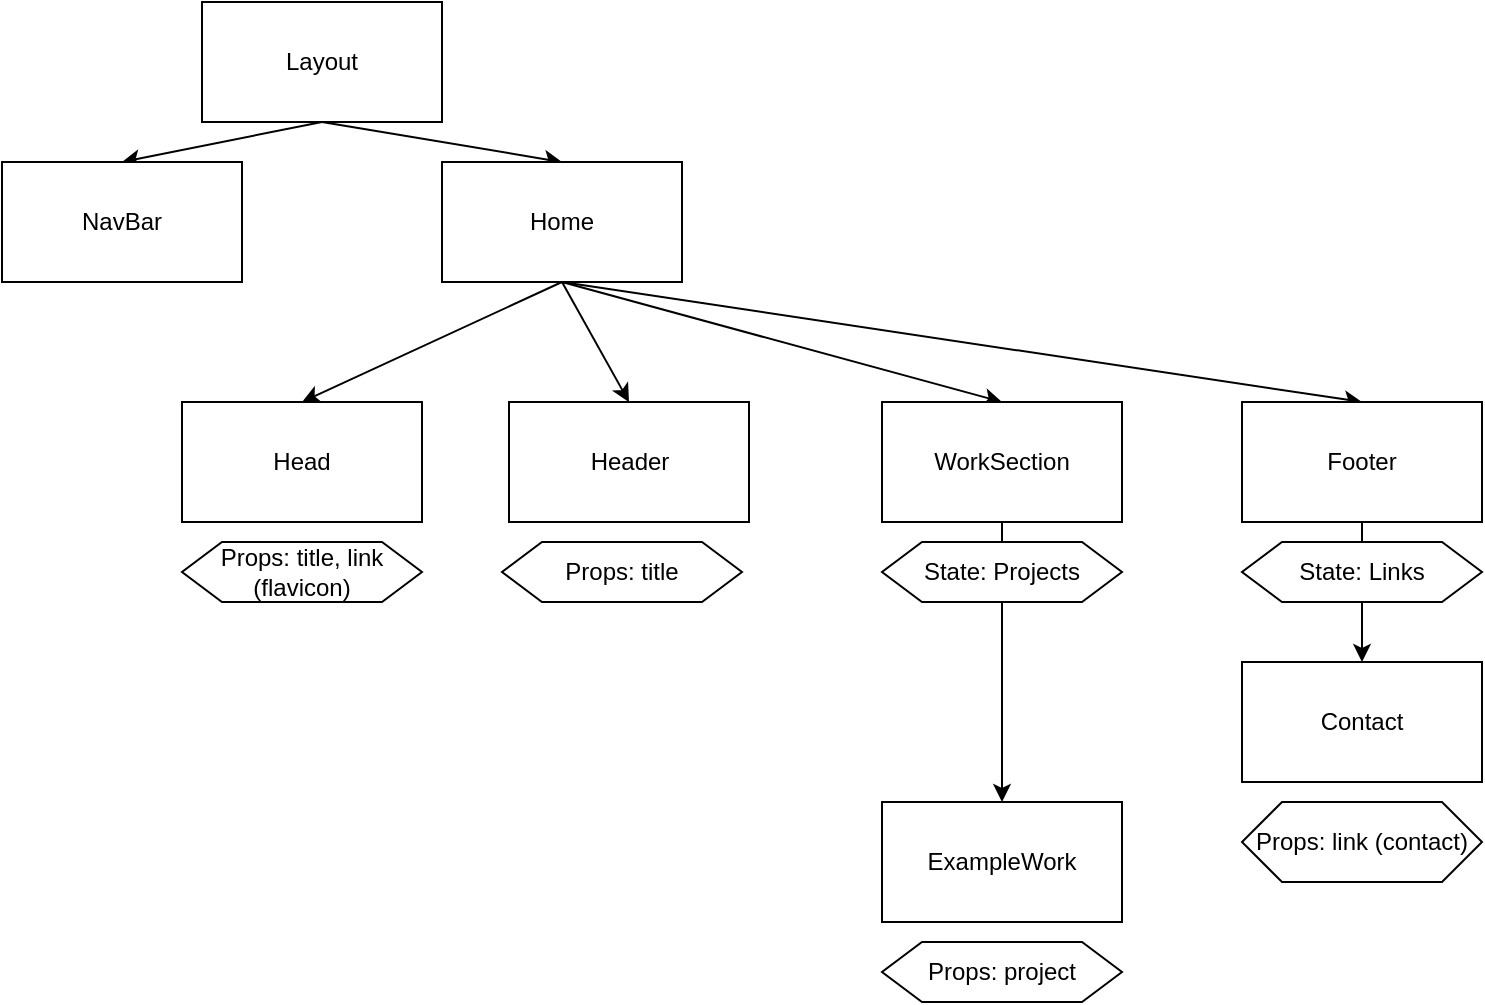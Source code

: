 <mxfile>
    <diagram id="1Sw-uCWvb1zEIO7h66m6" name="Page-1">
        <mxGraphModel dx="807" dy="422" grid="1" gridSize="10" guides="1" tooltips="1" connect="1" arrows="1" fold="1" page="1" pageScale="1" pageWidth="827" pageHeight="1169" math="0" shadow="0">
            <root>
                <mxCell id="0"/>
                <mxCell id="1" parent="0"/>
                <mxCell id="10" style="edgeStyle=none;html=1;exitX=0.5;exitY=1;exitDx=0;exitDy=0;entryX=0.5;entryY=0;entryDx=0;entryDy=0;" edge="1" parent="1" source="2" target="3">
                    <mxGeometry relative="1" as="geometry"/>
                </mxCell>
                <mxCell id="11" style="edgeStyle=none;html=1;exitX=0.5;exitY=1;exitDx=0;exitDy=0;entryX=0.5;entryY=0;entryDx=0;entryDy=0;" edge="1" parent="1" source="2" target="4">
                    <mxGeometry relative="1" as="geometry"/>
                </mxCell>
                <mxCell id="2" value="Layout" style="rounded=0;whiteSpace=wrap;html=1;" parent="1" vertex="1">
                    <mxGeometry x="140" y="40" width="120" height="60" as="geometry"/>
                </mxCell>
                <mxCell id="3" value="NavBar" style="rounded=0;whiteSpace=wrap;html=1;" parent="1" vertex="1">
                    <mxGeometry x="40" y="120" width="120" height="60" as="geometry"/>
                </mxCell>
                <mxCell id="12" style="edgeStyle=none;html=1;exitX=0.5;exitY=1;exitDx=0;exitDy=0;entryX=0.5;entryY=0;entryDx=0;entryDy=0;" edge="1" parent="1" source="4" target="5">
                    <mxGeometry relative="1" as="geometry"/>
                </mxCell>
                <mxCell id="13" style="edgeStyle=none;html=1;exitX=0.5;exitY=1;exitDx=0;exitDy=0;entryX=0.5;entryY=0;entryDx=0;entryDy=0;" edge="1" parent="1" source="4" target="6">
                    <mxGeometry relative="1" as="geometry"/>
                </mxCell>
                <mxCell id="14" style="edgeStyle=none;html=1;exitX=0.5;exitY=1;exitDx=0;exitDy=0;entryX=0.5;entryY=0;entryDx=0;entryDy=0;" edge="1" parent="1" source="4" target="8">
                    <mxGeometry relative="1" as="geometry"/>
                </mxCell>
                <mxCell id="15" style="edgeStyle=none;html=1;exitX=0.5;exitY=1;exitDx=0;exitDy=0;entryX=0.5;entryY=0;entryDx=0;entryDy=0;" edge="1" parent="1" source="4" target="7">
                    <mxGeometry relative="1" as="geometry"/>
                </mxCell>
                <mxCell id="4" value="Home" style="rounded=0;whiteSpace=wrap;html=1;" parent="1" vertex="1">
                    <mxGeometry x="260" y="120" width="120" height="60" as="geometry"/>
                </mxCell>
                <mxCell id="5" value="Head" style="rounded=0;whiteSpace=wrap;html=1;" parent="1" vertex="1">
                    <mxGeometry x="130" y="240" width="120" height="60" as="geometry"/>
                </mxCell>
                <mxCell id="6" value="Header" style="rounded=0;whiteSpace=wrap;html=1;" parent="1" vertex="1">
                    <mxGeometry x="293.5" y="240" width="120" height="60" as="geometry"/>
                </mxCell>
                <mxCell id="25" style="edgeStyle=none;html=1;exitX=0.5;exitY=1;exitDx=0;exitDy=0;entryX=0.5;entryY=0;entryDx=0;entryDy=0;" edge="1" parent="1" source="7" target="24">
                    <mxGeometry relative="1" as="geometry"/>
                </mxCell>
                <mxCell id="7" value="Footer" style="rounded=0;whiteSpace=wrap;html=1;" parent="1" vertex="1">
                    <mxGeometry x="660" y="240" width="120" height="60" as="geometry"/>
                </mxCell>
                <mxCell id="16" style="edgeStyle=none;html=1;exitX=0.5;exitY=1;exitDx=0;exitDy=0;entryX=0.5;entryY=0;entryDx=0;entryDy=0;startArrow=none;" edge="1" parent="1" source="20" target="9">
                    <mxGeometry relative="1" as="geometry"/>
                </mxCell>
                <mxCell id="8" value="WorkSection" style="rounded=0;whiteSpace=wrap;html=1;" parent="1" vertex="1">
                    <mxGeometry x="480" y="240" width="120" height="60" as="geometry"/>
                </mxCell>
                <mxCell id="9" value="ExampleWork" style="rounded=0;whiteSpace=wrap;html=1;" parent="1" vertex="1">
                    <mxGeometry x="480" y="440" width="120" height="60" as="geometry"/>
                </mxCell>
                <mxCell id="17" value="Props: title, link (flavicon)" style="shape=hexagon;perimeter=hexagonPerimeter2;whiteSpace=wrap;html=1;fixedSize=1;" vertex="1" parent="1">
                    <mxGeometry x="130" y="310" width="120" height="30" as="geometry"/>
                </mxCell>
                <mxCell id="18" value="Props: title" style="shape=hexagon;perimeter=hexagonPerimeter2;whiteSpace=wrap;html=1;fixedSize=1;" vertex="1" parent="1">
                    <mxGeometry x="290" y="310" width="120" height="30" as="geometry"/>
                </mxCell>
                <mxCell id="19" value="Props: project" style="shape=hexagon;perimeter=hexagonPerimeter2;whiteSpace=wrap;html=1;fixedSize=1;" vertex="1" parent="1">
                    <mxGeometry x="480" y="510" width="120" height="30" as="geometry"/>
                </mxCell>
                <mxCell id="20" value="State: Projects" style="shape=hexagon;perimeter=hexagonPerimeter2;whiteSpace=wrap;html=1;fixedSize=1;" vertex="1" parent="1">
                    <mxGeometry x="480" y="310" width="120" height="30" as="geometry"/>
                </mxCell>
                <mxCell id="21" value="" style="edgeStyle=none;html=1;exitX=0.5;exitY=1;exitDx=0;exitDy=0;entryX=0.5;entryY=0;entryDx=0;entryDy=0;endArrow=none;" edge="1" parent="1" source="8" target="20">
                    <mxGeometry relative="1" as="geometry">
                        <mxPoint x="540" y="300" as="sourcePoint"/>
                        <mxPoint x="540" y="440" as="targetPoint"/>
                    </mxGeometry>
                </mxCell>
                <mxCell id="22" value="State: Links" style="shape=hexagon;perimeter=hexagonPerimeter2;whiteSpace=wrap;html=1;fixedSize=1;" vertex="1" parent="1">
                    <mxGeometry x="660" y="310" width="120" height="30" as="geometry"/>
                </mxCell>
                <mxCell id="24" value="Contact" style="rounded=0;whiteSpace=wrap;html=1;" vertex="1" parent="1">
                    <mxGeometry x="660" y="370" width="120" height="60" as="geometry"/>
                </mxCell>
                <mxCell id="26" value="Props: link (contact)" style="shape=hexagon;perimeter=hexagonPerimeter2;whiteSpace=wrap;html=1;fixedSize=1;" vertex="1" parent="1">
                    <mxGeometry x="660" y="440" width="120" height="40" as="geometry"/>
                </mxCell>
            </root>
        </mxGraphModel>
    </diagram>
</mxfile>